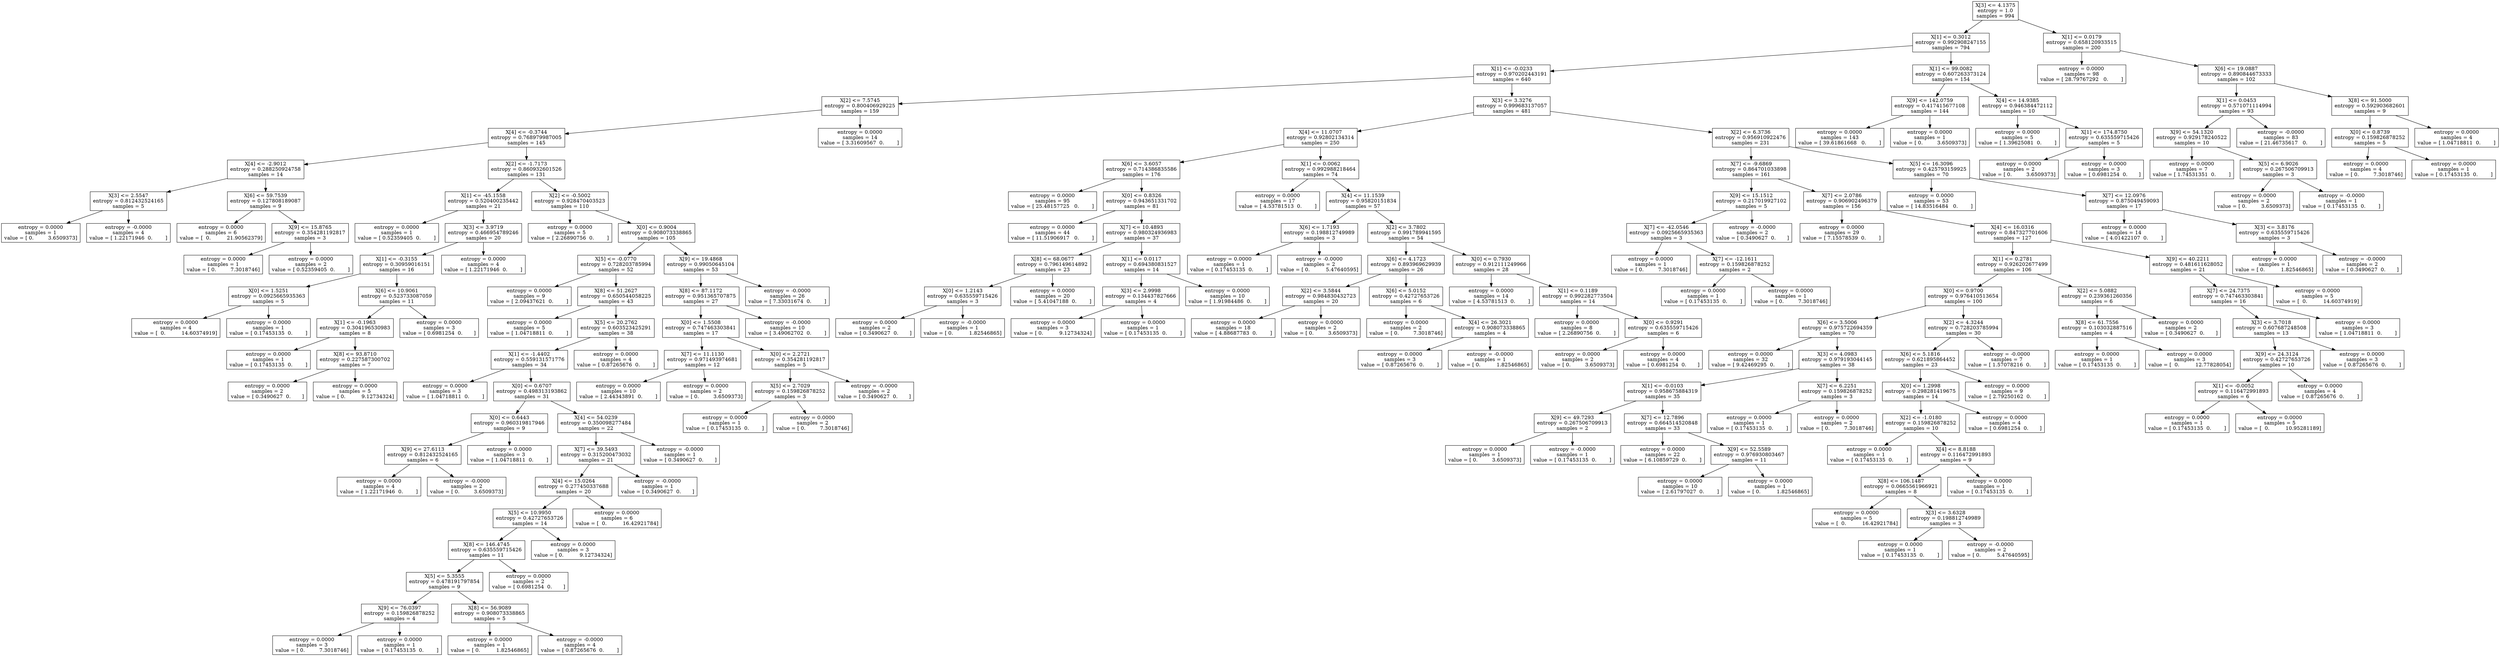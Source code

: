 digraph Tree {
0 [label="X[3] <= 4.1375\nentropy = 1.0\nsamples = 994", shape="box"] ;
1 [label="X[1] <= 0.3012\nentropy = 0.992908247155\nsamples = 794", shape="box"] ;
0 -> 1 ;
2 [label="X[1] <= -0.0233\nentropy = 0.970202443191\nsamples = 640", shape="box"] ;
1 -> 2 ;
3 [label="X[2] <= 7.5745\nentropy = 0.800406929225\nsamples = 159", shape="box"] ;
2 -> 3 ;
4 [label="X[4] <= -0.3744\nentropy = 0.768979987005\nsamples = 145", shape="box"] ;
3 -> 4 ;
5 [label="X[4] <= -2.9012\nentropy = 0.288250924758\nsamples = 14", shape="box"] ;
4 -> 5 ;
6 [label="X[3] <= 2.5547\nentropy = 0.812432524165\nsamples = 5", shape="box"] ;
5 -> 6 ;
7 [label="entropy = 0.0000\nsamples = 1\nvalue = [ 0.         3.6509373]", shape="box"] ;
6 -> 7 ;
8 [label="entropy = -0.0000\nsamples = 4\nvalue = [ 1.22171946  0.        ]", shape="box"] ;
6 -> 8 ;
9 [label="X[6] <= 59.7539\nentropy = 0.127808189087\nsamples = 9", shape="box"] ;
5 -> 9 ;
10 [label="entropy = 0.0000\nsamples = 6\nvalue = [  0.          21.90562379]", shape="box"] ;
9 -> 10 ;
11 [label="X[9] <= 15.8765\nentropy = 0.354281192817\nsamples = 3", shape="box"] ;
9 -> 11 ;
12 [label="entropy = 0.0000\nsamples = 1\nvalue = [ 0.         7.3018746]", shape="box"] ;
11 -> 12 ;
13 [label="entropy = 0.0000\nsamples = 2\nvalue = [ 0.52359405  0.        ]", shape="box"] ;
11 -> 13 ;
14 [label="X[2] <= -1.7173\nentropy = 0.860932601526\nsamples = 131", shape="box"] ;
4 -> 14 ;
15 [label="X[1] <= -45.1558\nentropy = 0.520400235442\nsamples = 21", shape="box"] ;
14 -> 15 ;
16 [label="entropy = 0.0000\nsamples = 1\nvalue = [ 0.52359405  0.        ]", shape="box"] ;
15 -> 16 ;
17 [label="X[3] <= 3.9719\nentropy = 0.466954789246\nsamples = 20", shape="box"] ;
15 -> 17 ;
18 [label="X[1] <= -0.3155\nentropy = 0.30959016151\nsamples = 16", shape="box"] ;
17 -> 18 ;
19 [label="X[0] <= 1.5251\nentropy = 0.0925665935363\nsamples = 5", shape="box"] ;
18 -> 19 ;
20 [label="entropy = 0.0000\nsamples = 4\nvalue = [  0.          14.60374919]", shape="box"] ;
19 -> 20 ;
21 [label="entropy = 0.0000\nsamples = 1\nvalue = [ 0.17453135  0.        ]", shape="box"] ;
19 -> 21 ;
22 [label="X[6] <= 10.9061\nentropy = 0.523733087059\nsamples = 11", shape="box"] ;
18 -> 22 ;
23 [label="X[1] <= -0.1963\nentropy = 0.304196530983\nsamples = 8", shape="box"] ;
22 -> 23 ;
24 [label="entropy = 0.0000\nsamples = 1\nvalue = [ 0.17453135  0.        ]", shape="box"] ;
23 -> 24 ;
25 [label="X[8] <= 93.8710\nentropy = 0.227587300702\nsamples = 7", shape="box"] ;
23 -> 25 ;
26 [label="entropy = 0.0000\nsamples = 2\nvalue = [ 0.3490627  0.       ]", shape="box"] ;
25 -> 26 ;
27 [label="entropy = 0.0000\nsamples = 5\nvalue = [ 0.          9.12734324]", shape="box"] ;
25 -> 27 ;
28 [label="entropy = 0.0000\nsamples = 3\nvalue = [ 0.6981254  0.       ]", shape="box"] ;
22 -> 28 ;
29 [label="entropy = 0.0000\nsamples = 4\nvalue = [ 1.22171946  0.        ]", shape="box"] ;
17 -> 29 ;
30 [label="X[2] <= -0.5002\nentropy = 0.928470403523\nsamples = 110", shape="box"] ;
14 -> 30 ;
31 [label="entropy = 0.0000\nsamples = 5\nvalue = [ 2.26890756  0.        ]", shape="box"] ;
30 -> 31 ;
32 [label="X[0] <= 0.9004\nentropy = 0.908073338865\nsamples = 105", shape="box"] ;
30 -> 32 ;
33 [label="X[5] <= -0.0770\nentropy = 0.728203785994\nsamples = 52", shape="box"] ;
32 -> 33 ;
34 [label="entropy = 0.0000\nsamples = 9\nvalue = [ 2.09437621  0.        ]", shape="box"] ;
33 -> 34 ;
35 [label="X[8] <= 51.2627\nentropy = 0.650544058225\nsamples = 43", shape="box"] ;
33 -> 35 ;
36 [label="entropy = 0.0000\nsamples = 5\nvalue = [ 1.04718811  0.        ]", shape="box"] ;
35 -> 36 ;
37 [label="X[5] <= 20.2762\nentropy = 0.603523425291\nsamples = 38", shape="box"] ;
35 -> 37 ;
38 [label="X[1] <= -1.4402\nentropy = 0.559131571776\nsamples = 34", shape="box"] ;
37 -> 38 ;
39 [label="entropy = 0.0000\nsamples = 3\nvalue = [ 1.04718811  0.        ]", shape="box"] ;
38 -> 39 ;
40 [label="X[0] <= 0.6707\nentropy = 0.498313193862\nsamples = 31", shape="box"] ;
38 -> 40 ;
41 [label="X[0] <= 0.6443\nentropy = 0.960319817946\nsamples = 9", shape="box"] ;
40 -> 41 ;
42 [label="X[9] <= 27.6113\nentropy = 0.812432524165\nsamples = 6", shape="box"] ;
41 -> 42 ;
43 [label="entropy = 0.0000\nsamples = 4\nvalue = [ 1.22171946  0.        ]", shape="box"] ;
42 -> 43 ;
44 [label="entropy = -0.0000\nsamples = 2\nvalue = [ 0.         3.6509373]", shape="box"] ;
42 -> 44 ;
45 [label="entropy = 0.0000\nsamples = 3\nvalue = [ 1.04718811  0.        ]", shape="box"] ;
41 -> 45 ;
46 [label="X[4] <= 54.0239\nentropy = 0.350098277484\nsamples = 22", shape="box"] ;
40 -> 46 ;
47 [label="X[7] <= 39.5493\nentropy = 0.315200473032\nsamples = 21", shape="box"] ;
46 -> 47 ;
48 [label="X[4] <= 15.0264\nentropy = 0.277450337688\nsamples = 20", shape="box"] ;
47 -> 48 ;
49 [label="X[5] <= 10.9950\nentropy = 0.42727653726\nsamples = 14", shape="box"] ;
48 -> 49 ;
50 [label="X[8] <= 146.4745\nentropy = 0.635559715426\nsamples = 11", shape="box"] ;
49 -> 50 ;
51 [label="X[5] <= 5.3555\nentropy = 0.478191797854\nsamples = 9", shape="box"] ;
50 -> 51 ;
52 [label="X[9] <= 76.0397\nentropy = 0.159826878252\nsamples = 4", shape="box"] ;
51 -> 52 ;
53 [label="entropy = 0.0000\nsamples = 3\nvalue = [ 0.         7.3018746]", shape="box"] ;
52 -> 53 ;
54 [label="entropy = 0.0000\nsamples = 1\nvalue = [ 0.17453135  0.        ]", shape="box"] ;
52 -> 54 ;
55 [label="X[8] <= 56.9089\nentropy = 0.908073338865\nsamples = 5", shape="box"] ;
51 -> 55 ;
56 [label="entropy = 0.0000\nsamples = 1\nvalue = [ 0.          1.82546865]", shape="box"] ;
55 -> 56 ;
57 [label="entropy = -0.0000\nsamples = 4\nvalue = [ 0.87265676  0.        ]", shape="box"] ;
55 -> 57 ;
58 [label="entropy = 0.0000\nsamples = 2\nvalue = [ 0.6981254  0.       ]", shape="box"] ;
50 -> 58 ;
59 [label="entropy = 0.0000\nsamples = 3\nvalue = [ 0.          9.12734324]", shape="box"] ;
49 -> 59 ;
60 [label="entropy = 0.0000\nsamples = 6\nvalue = [  0.          16.42921784]", shape="box"] ;
48 -> 60 ;
61 [label="entropy = -0.0000\nsamples = 1\nvalue = [ 0.3490627  0.       ]", shape="box"] ;
47 -> 61 ;
62 [label="entropy = -0.0000\nsamples = 1\nvalue = [ 0.3490627  0.       ]", shape="box"] ;
46 -> 62 ;
63 [label="entropy = 0.0000\nsamples = 4\nvalue = [ 0.87265676  0.        ]", shape="box"] ;
37 -> 63 ;
64 [label="X[9] <= 19.4868\nentropy = 0.99050645104\nsamples = 53", shape="box"] ;
32 -> 64 ;
65 [label="X[8] <= 87.1172\nentropy = 0.951365707875\nsamples = 27", shape="box"] ;
64 -> 65 ;
66 [label="X[0] <= 1.5508\nentropy = 0.747463303841\nsamples = 17", shape="box"] ;
65 -> 66 ;
67 [label="X[7] <= 11.1130\nentropy = 0.971493974681\nsamples = 12", shape="box"] ;
66 -> 67 ;
68 [label="entropy = 0.0000\nsamples = 10\nvalue = [ 2.44343891  0.        ]", shape="box"] ;
67 -> 68 ;
69 [label="entropy = 0.0000\nsamples = 2\nvalue = [ 0.         3.6509373]", shape="box"] ;
67 -> 69 ;
70 [label="X[0] <= 2.2721\nentropy = 0.354281192817\nsamples = 5", shape="box"] ;
66 -> 70 ;
71 [label="X[5] <= 2.7029\nentropy = 0.159826878252\nsamples = 3", shape="box"] ;
70 -> 71 ;
72 [label="entropy = 0.0000\nsamples = 1\nvalue = [ 0.17453135  0.        ]", shape="box"] ;
71 -> 72 ;
73 [label="entropy = 0.0000\nsamples = 2\nvalue = [ 0.         7.3018746]", shape="box"] ;
71 -> 73 ;
74 [label="entropy = -0.0000\nsamples = 2\nvalue = [ 0.3490627  0.       ]", shape="box"] ;
70 -> 74 ;
75 [label="entropy = -0.0000\nsamples = 10\nvalue = [ 3.49062702  0.        ]", shape="box"] ;
65 -> 75 ;
76 [label="entropy = -0.0000\nsamples = 26\nvalue = [ 7.33031674  0.        ]", shape="box"] ;
64 -> 76 ;
77 [label="entropy = 0.0000\nsamples = 14\nvalue = [ 3.31609567  0.        ]", shape="box"] ;
3 -> 77 ;
78 [label="X[3] <= 3.3276\nentropy = 0.999683137057\nsamples = 481", shape="box"] ;
2 -> 78 ;
79 [label="X[4] <= 11.0707\nentropy = 0.92802134314\nsamples = 250", shape="box"] ;
78 -> 79 ;
80 [label="X[6] <= 3.6057\nentropy = 0.714386835586\nsamples = 176", shape="box"] ;
79 -> 80 ;
81 [label="entropy = 0.0000\nsamples = 95\nvalue = [ 25.48157725   0.        ]", shape="box"] ;
80 -> 81 ;
82 [label="X[0] <= 0.8326\nentropy = 0.943651331702\nsamples = 81", shape="box"] ;
80 -> 82 ;
83 [label="entropy = 0.0000\nsamples = 44\nvalue = [ 11.51906917   0.        ]", shape="box"] ;
82 -> 83 ;
84 [label="X[7] <= 10.4893\nentropy = 0.980324936983\nsamples = 37", shape="box"] ;
82 -> 84 ;
85 [label="X[8] <= 68.0677\nentropy = 0.796149614892\nsamples = 23", shape="box"] ;
84 -> 85 ;
86 [label="X[0] <= 1.2143\nentropy = 0.635559715426\nsamples = 3", shape="box"] ;
85 -> 86 ;
87 [label="entropy = 0.0000\nsamples = 2\nvalue = [ 0.3490627  0.       ]", shape="box"] ;
86 -> 87 ;
88 [label="entropy = -0.0000\nsamples = 1\nvalue = [ 0.          1.82546865]", shape="box"] ;
86 -> 88 ;
89 [label="entropy = 0.0000\nsamples = 20\nvalue = [ 5.41047188  0.        ]", shape="box"] ;
85 -> 89 ;
90 [label="X[1] <= 0.0117\nentropy = 0.694380831527\nsamples = 14", shape="box"] ;
84 -> 90 ;
91 [label="X[3] <= 2.9998\nentropy = 0.134437827666\nsamples = 4", shape="box"] ;
90 -> 91 ;
92 [label="entropy = 0.0000\nsamples = 3\nvalue = [ 0.          9.12734324]", shape="box"] ;
91 -> 92 ;
93 [label="entropy = 0.0000\nsamples = 1\nvalue = [ 0.17453135  0.        ]", shape="box"] ;
91 -> 93 ;
94 [label="entropy = 0.0000\nsamples = 10\nvalue = [ 1.91984486  0.        ]", shape="box"] ;
90 -> 94 ;
95 [label="X[1] <= 0.0062\nentropy = 0.992988218464\nsamples = 74", shape="box"] ;
79 -> 95 ;
96 [label="entropy = 0.0000\nsamples = 17\nvalue = [ 4.53781513  0.        ]", shape="box"] ;
95 -> 96 ;
97 [label="X[4] <= 11.1539\nentropy = 0.95820151834\nsamples = 57", shape="box"] ;
95 -> 97 ;
98 [label="X[6] <= 1.7193\nentropy = 0.198812749989\nsamples = 3", shape="box"] ;
97 -> 98 ;
99 [label="entropy = 0.0000\nsamples = 1\nvalue = [ 0.17453135  0.        ]", shape="box"] ;
98 -> 99 ;
100 [label="entropy = -0.0000\nsamples = 2\nvalue = [ 0.          5.47640595]", shape="box"] ;
98 -> 100 ;
101 [label="X[2] <= 3.7802\nentropy = 0.991789941595\nsamples = 54", shape="box"] ;
97 -> 101 ;
102 [label="X[6] <= 4.1723\nentropy = 0.893969629939\nsamples = 26", shape="box"] ;
101 -> 102 ;
103 [label="X[2] <= 3.5844\nentropy = 0.984830432723\nsamples = 20", shape="box"] ;
102 -> 103 ;
104 [label="entropy = 0.0000\nsamples = 18\nvalue = [ 4.88687783  0.        ]", shape="box"] ;
103 -> 104 ;
105 [label="entropy = 0.0000\nsamples = 2\nvalue = [ 0.         3.6509373]", shape="box"] ;
103 -> 105 ;
106 [label="X[6] <= 5.0152\nentropy = 0.42727653726\nsamples = 6", shape="box"] ;
102 -> 106 ;
107 [label="entropy = 0.0000\nsamples = 2\nvalue = [ 0.         7.3018746]", shape="box"] ;
106 -> 107 ;
108 [label="X[4] <= 26.3021\nentropy = 0.908073338865\nsamples = 4", shape="box"] ;
106 -> 108 ;
109 [label="entropy = 0.0000\nsamples = 3\nvalue = [ 0.87265676  0.        ]", shape="box"] ;
108 -> 109 ;
110 [label="entropy = -0.0000\nsamples = 1\nvalue = [ 0.          1.82546865]", shape="box"] ;
108 -> 110 ;
111 [label="X[0] <= 0.7930\nentropy = 0.912111249966\nsamples = 28", shape="box"] ;
101 -> 111 ;
112 [label="entropy = 0.0000\nsamples = 14\nvalue = [ 4.53781513  0.        ]", shape="box"] ;
111 -> 112 ;
113 [label="X[1] <= 0.1189\nentropy = 0.992282773504\nsamples = 14", shape="box"] ;
111 -> 113 ;
114 [label="entropy = 0.0000\nsamples = 8\nvalue = [ 2.26890756  0.        ]", shape="box"] ;
113 -> 114 ;
115 [label="X[0] <= 0.9291\nentropy = 0.635559715426\nsamples = 6", shape="box"] ;
113 -> 115 ;
116 [label="entropy = 0.0000\nsamples = 2\nvalue = [ 0.         3.6509373]", shape="box"] ;
115 -> 116 ;
117 [label="entropy = 0.0000\nsamples = 4\nvalue = [ 0.6981254  0.       ]", shape="box"] ;
115 -> 117 ;
118 [label="X[2] <= 6.3736\nentropy = 0.956910922476\nsamples = 231", shape="box"] ;
78 -> 118 ;
119 [label="X[7] <= -9.6869\nentropy = 0.864701033898\nsamples = 161", shape="box"] ;
118 -> 119 ;
120 [label="X[9] <= 15.1512\nentropy = 0.217019927102\nsamples = 5", shape="box"] ;
119 -> 120 ;
121 [label="X[7] <= -42.0546\nentropy = 0.0925665935363\nsamples = 3", shape="box"] ;
120 -> 121 ;
122 [label="entropy = 0.0000\nsamples = 1\nvalue = [ 0.         7.3018746]", shape="box"] ;
121 -> 122 ;
123 [label="X[7] <= -12.1611\nentropy = 0.159826878252\nsamples = 2", shape="box"] ;
121 -> 123 ;
124 [label="entropy = 0.0000\nsamples = 1\nvalue = [ 0.17453135  0.        ]", shape="box"] ;
123 -> 124 ;
125 [label="entropy = 0.0000\nsamples = 1\nvalue = [ 0.         7.3018746]", shape="box"] ;
123 -> 125 ;
126 [label="entropy = -0.0000\nsamples = 2\nvalue = [ 0.3490627  0.       ]", shape="box"] ;
120 -> 126 ;
127 [label="X[7] <= 2.0786\nentropy = 0.906902496379\nsamples = 156", shape="box"] ;
119 -> 127 ;
128 [label="entropy = 0.0000\nsamples = 29\nvalue = [ 7.15578539  0.        ]", shape="box"] ;
127 -> 128 ;
129 [label="X[4] <= 16.0316\nentropy = 0.847327701606\nsamples = 127", shape="box"] ;
127 -> 129 ;
130 [label="X[1] <= 0.2781\nentropy = 0.926202677499\nsamples = 106", shape="box"] ;
129 -> 130 ;
131 [label="X[0] <= 0.9700\nentropy = 0.976410513654\nsamples = 100", shape="box"] ;
130 -> 131 ;
132 [label="X[6] <= 3.5006\nentropy = 0.975722694359\nsamples = 70", shape="box"] ;
131 -> 132 ;
133 [label="entropy = 0.0000\nsamples = 32\nvalue = [ 9.42469295  0.        ]", shape="box"] ;
132 -> 133 ;
134 [label="X[3] <= 4.0983\nentropy = 0.979193044145\nsamples = 38", shape="box"] ;
132 -> 134 ;
135 [label="X[1] <= -0.0103\nentropy = 0.958675884319\nsamples = 35", shape="box"] ;
134 -> 135 ;
136 [label="X[9] <= 49.7293\nentropy = 0.267506709913\nsamples = 2", shape="box"] ;
135 -> 136 ;
137 [label="entropy = 0.0000\nsamples = 1\nvalue = [ 0.         3.6509373]", shape="box"] ;
136 -> 137 ;
138 [label="entropy = -0.0000\nsamples = 1\nvalue = [ 0.17453135  0.        ]", shape="box"] ;
136 -> 138 ;
139 [label="X[7] <= 12.7896\nentropy = 0.664514520848\nsamples = 33", shape="box"] ;
135 -> 139 ;
140 [label="entropy = 0.0000\nsamples = 22\nvalue = [ 6.10859729  0.        ]", shape="box"] ;
139 -> 140 ;
141 [label="X[9] <= 52.5589\nentropy = 0.976930803467\nsamples = 11", shape="box"] ;
139 -> 141 ;
142 [label="entropy = 0.0000\nsamples = 10\nvalue = [ 2.61797027  0.        ]", shape="box"] ;
141 -> 142 ;
143 [label="entropy = 0.0000\nsamples = 1\nvalue = [ 0.          1.82546865]", shape="box"] ;
141 -> 143 ;
144 [label="X[7] <= 6.2251\nentropy = 0.159826878252\nsamples = 3", shape="box"] ;
134 -> 144 ;
145 [label="entropy = 0.0000\nsamples = 1\nvalue = [ 0.17453135  0.        ]", shape="box"] ;
144 -> 145 ;
146 [label="entropy = 0.0000\nsamples = 2\nvalue = [ 0.         7.3018746]", shape="box"] ;
144 -> 146 ;
147 [label="X[2] <= 4.3244\nentropy = 0.728203785994\nsamples = 30", shape="box"] ;
131 -> 147 ;
148 [label="X[6] <= 5.1816\nentropy = 0.621895864452\nsamples = 23", shape="box"] ;
147 -> 148 ;
149 [label="X[0] <= 1.2998\nentropy = 0.298281419675\nsamples = 14", shape="box"] ;
148 -> 149 ;
150 [label="X[2] <= -1.0180\nentropy = 0.159826878252\nsamples = 10", shape="box"] ;
149 -> 150 ;
151 [label="entropy = 0.0000\nsamples = 1\nvalue = [ 0.17453135  0.        ]", shape="box"] ;
150 -> 151 ;
152 [label="X[4] <= 8.8188\nentropy = 0.116472991893\nsamples = 9", shape="box"] ;
150 -> 152 ;
153 [label="X[8] <= 106.1487\nentropy = 0.0665561966921\nsamples = 8", shape="box"] ;
152 -> 153 ;
154 [label="entropy = 0.0000\nsamples = 5\nvalue = [  0.          16.42921784]", shape="box"] ;
153 -> 154 ;
155 [label="X[3] <= 3.6328\nentropy = 0.198812749989\nsamples = 3", shape="box"] ;
153 -> 155 ;
156 [label="entropy = 0.0000\nsamples = 1\nvalue = [ 0.17453135  0.        ]", shape="box"] ;
155 -> 156 ;
157 [label="entropy = -0.0000\nsamples = 2\nvalue = [ 0.          5.47640595]", shape="box"] ;
155 -> 157 ;
158 [label="entropy = 0.0000\nsamples = 1\nvalue = [ 0.17453135  0.        ]", shape="box"] ;
152 -> 158 ;
159 [label="entropy = 0.0000\nsamples = 4\nvalue = [ 0.6981254  0.       ]", shape="box"] ;
149 -> 159 ;
160 [label="entropy = 0.0000\nsamples = 9\nvalue = [ 2.79250162  0.        ]", shape="box"] ;
148 -> 160 ;
161 [label="entropy = -0.0000\nsamples = 7\nvalue = [ 1.57078216  0.        ]", shape="box"] ;
147 -> 161 ;
162 [label="X[2] <= 5.0882\nentropy = 0.239361260356\nsamples = 6", shape="box"] ;
130 -> 162 ;
163 [label="X[8] <= 61.7556\nentropy = 0.103032887516\nsamples = 4", shape="box"] ;
162 -> 163 ;
164 [label="entropy = 0.0000\nsamples = 1\nvalue = [ 0.17453135  0.        ]", shape="box"] ;
163 -> 164 ;
165 [label="entropy = 0.0000\nsamples = 3\nvalue = [  0.          12.77828054]", shape="box"] ;
163 -> 165 ;
166 [label="entropy = 0.0000\nsamples = 2\nvalue = [ 0.3490627  0.       ]", shape="box"] ;
162 -> 166 ;
167 [label="X[9] <= 40.2211\nentropy = 0.481611628052\nsamples = 21", shape="box"] ;
129 -> 167 ;
168 [label="X[7] <= 24.7375\nentropy = 0.747463303841\nsamples = 16", shape="box"] ;
167 -> 168 ;
169 [label="X[3] <= 3.7018\nentropy = 0.607687248508\nsamples = 13", shape="box"] ;
168 -> 169 ;
170 [label="X[9] <= 24.3124\nentropy = 0.42727653726\nsamples = 10", shape="box"] ;
169 -> 170 ;
171 [label="X[1] <= -0.0052\nentropy = 0.116472991893\nsamples = 6", shape="box"] ;
170 -> 171 ;
172 [label="entropy = 0.0000\nsamples = 1\nvalue = [ 0.17453135  0.        ]", shape="box"] ;
171 -> 172 ;
173 [label="entropy = 0.0000\nsamples = 5\nvalue = [  0.          10.95281189]", shape="box"] ;
171 -> 173 ;
174 [label="entropy = 0.0000\nsamples = 4\nvalue = [ 0.87265676  0.        ]", shape="box"] ;
170 -> 174 ;
175 [label="entropy = 0.0000\nsamples = 3\nvalue = [ 0.87265676  0.        ]", shape="box"] ;
169 -> 175 ;
176 [label="entropy = 0.0000\nsamples = 3\nvalue = [ 1.04718811  0.        ]", shape="box"] ;
168 -> 176 ;
177 [label="entropy = 0.0000\nsamples = 5\nvalue = [  0.          14.60374919]", shape="box"] ;
167 -> 177 ;
178 [label="X[5] <= 16.3096\nentropy = 0.425793159925\nsamples = 70", shape="box"] ;
118 -> 178 ;
179 [label="entropy = 0.0000\nsamples = 53\nvalue = [ 14.83516484   0.        ]", shape="box"] ;
178 -> 179 ;
180 [label="X[7] <= 12.0976\nentropy = 0.875049459093\nsamples = 17", shape="box"] ;
178 -> 180 ;
181 [label="entropy = 0.0000\nsamples = 14\nvalue = [ 4.01422107  0.        ]", shape="box"] ;
180 -> 181 ;
182 [label="X[3] <= 3.8176\nentropy = 0.635559715426\nsamples = 3", shape="box"] ;
180 -> 182 ;
183 [label="entropy = 0.0000\nsamples = 1\nvalue = [ 0.          1.82546865]", shape="box"] ;
182 -> 183 ;
184 [label="entropy = -0.0000\nsamples = 2\nvalue = [ 0.3490627  0.       ]", shape="box"] ;
182 -> 184 ;
185 [label="X[1] <= 99.0082\nentropy = 0.607263373124\nsamples = 154", shape="box"] ;
1 -> 185 ;
186 [label="X[9] <= 142.0759\nentropy = 0.417415677108\nsamples = 144", shape="box"] ;
185 -> 186 ;
187 [label="entropy = 0.0000\nsamples = 143\nvalue = [ 39.61861668   0.        ]", shape="box"] ;
186 -> 187 ;
188 [label="entropy = 0.0000\nsamples = 1\nvalue = [ 0.         3.6509373]", shape="box"] ;
186 -> 188 ;
189 [label="X[4] <= 14.9385\nentropy = 0.946384472112\nsamples = 10", shape="box"] ;
185 -> 189 ;
190 [label="entropy = 0.0000\nsamples = 5\nvalue = [ 1.39625081  0.        ]", shape="box"] ;
189 -> 190 ;
191 [label="X[1] <= 174.8750\nentropy = 0.635559715426\nsamples = 5", shape="box"] ;
189 -> 191 ;
192 [label="entropy = 0.0000\nsamples = 2\nvalue = [ 0.         3.6509373]", shape="box"] ;
191 -> 192 ;
193 [label="entropy = 0.0000\nsamples = 3\nvalue = [ 0.6981254  0.       ]", shape="box"] ;
191 -> 193 ;
194 [label="X[1] <= 0.0179\nentropy = 0.658120933515\nsamples = 200", shape="box"] ;
0 -> 194 ;
195 [label="entropy = 0.0000\nsamples = 98\nvalue = [ 28.79767292   0.        ]", shape="box"] ;
194 -> 195 ;
196 [label="X[6] <= 19.0887\nentropy = 0.890844673333\nsamples = 102", shape="box"] ;
194 -> 196 ;
197 [label="X[1] <= 0.0453\nentropy = 0.571071114994\nsamples = 93", shape="box"] ;
196 -> 197 ;
198 [label="X[9] <= 54.1320\nentropy = 0.929178240522\nsamples = 10", shape="box"] ;
197 -> 198 ;
199 [label="entropy = 0.0000\nsamples = 7\nvalue = [ 1.74531351  0.        ]", shape="box"] ;
198 -> 199 ;
200 [label="X[5] <= 6.9026\nentropy = 0.267506709913\nsamples = 3", shape="box"] ;
198 -> 200 ;
201 [label="entropy = 0.0000\nsamples = 2\nvalue = [ 0.         3.6509373]", shape="box"] ;
200 -> 201 ;
202 [label="entropy = -0.0000\nsamples = 1\nvalue = [ 0.17453135  0.        ]", shape="box"] ;
200 -> 202 ;
203 [label="entropy = -0.0000\nsamples = 83\nvalue = [ 21.46735617   0.        ]", shape="box"] ;
197 -> 203 ;
204 [label="X[8] <= 91.5000\nentropy = 0.592903682601\nsamples = 9", shape="box"] ;
196 -> 204 ;
205 [label="X[0] <= 0.8739\nentropy = 0.159826878252\nsamples = 5", shape="box"] ;
204 -> 205 ;
206 [label="entropy = 0.0000\nsamples = 4\nvalue = [ 0.         7.3018746]", shape="box"] ;
205 -> 206 ;
207 [label="entropy = 0.0000\nsamples = 1\nvalue = [ 0.17453135  0.        ]", shape="box"] ;
205 -> 207 ;
208 [label="entropy = 0.0000\nsamples = 4\nvalue = [ 1.04718811  0.        ]", shape="box"] ;
204 -> 208 ;
}